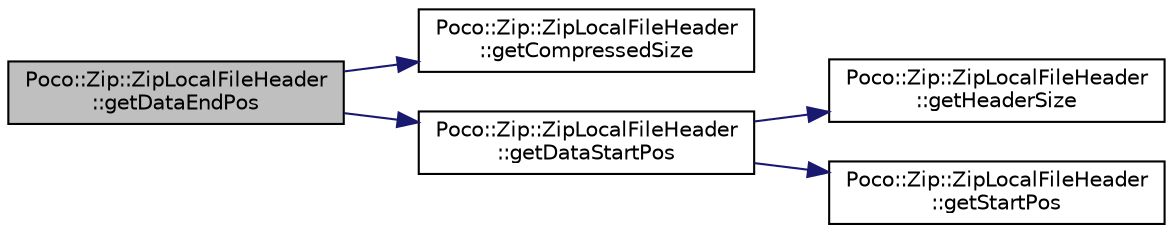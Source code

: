 digraph "Poco::Zip::ZipLocalFileHeader::getDataEndPos"
{
 // LATEX_PDF_SIZE
  edge [fontname="Helvetica",fontsize="10",labelfontname="Helvetica",labelfontsize="10"];
  node [fontname="Helvetica",fontsize="10",shape=record];
  rankdir="LR";
  Node1 [label="Poco::Zip::ZipLocalFileHeader\l::getDataEndPos",height=0.2,width=0.4,color="black", fillcolor="grey75", style="filled", fontcolor="black",tooltip="Returns the streamoffset for the very first byte of data. Will be equal to DataEndPos if no data pres..."];
  Node1 -> Node2 [color="midnightblue",fontsize="10",style="solid",fontname="Helvetica"];
  Node2 [label="Poco::Zip::ZipLocalFileHeader\l::getCompressedSize",height=0.2,width=0.4,color="black", fillcolor="white", style="filled",URL="$classPoco_1_1Zip_1_1ZipLocalFileHeader.html#ae22c77a33dcdcf553b84d8bb91479731",tooltip=" "];
  Node1 -> Node3 [color="midnightblue",fontsize="10",style="solid",fontname="Helvetica"];
  Node3 [label="Poco::Zip::ZipLocalFileHeader\l::getDataStartPos",height=0.2,width=0.4,color="black", fillcolor="white", style="filled",URL="$classPoco_1_1Zip_1_1ZipLocalFileHeader.html#ac7238265ac006bc097ea10f0fb743ce7",tooltip="Points past the last byte of the file entry (ie. either the first byte of the next header,..."];
  Node3 -> Node4 [color="midnightblue",fontsize="10",style="solid",fontname="Helvetica"];
  Node4 [label="Poco::Zip::ZipLocalFileHeader\l::getHeaderSize",height=0.2,width=0.4,color="black", fillcolor="white", style="filled",URL="$classPoco_1_1Zip_1_1ZipLocalFileHeader.html#a4923f8f1b97e81ae8345d1eb4d9f2c7b",tooltip="The minimum version required to extract the data."];
  Node3 -> Node5 [color="midnightblue",fontsize="10",style="solid",fontname="Helvetica"];
  Node5 [label="Poco::Zip::ZipLocalFileHeader\l::getStartPos",height=0.2,width=0.4,color="black", fillcolor="white", style="filled",URL="$classPoco_1_1Zip_1_1ZipLocalFileHeader.html#ae07093cf64847b39a2fe67e5ca9f9132",tooltip="Sets the start position to start and the end position to start+compressedSize."];
}
